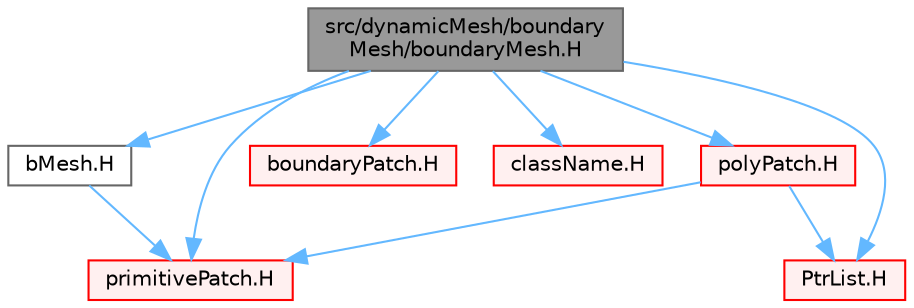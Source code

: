 digraph "src/dynamicMesh/boundaryMesh/boundaryMesh.H"
{
 // LATEX_PDF_SIZE
  bgcolor="transparent";
  edge [fontname=Helvetica,fontsize=10,labelfontname=Helvetica,labelfontsize=10];
  node [fontname=Helvetica,fontsize=10,shape=box,height=0.2,width=0.4];
  Node1 [id="Node000001",label="src/dynamicMesh/boundary\lMesh/boundaryMesh.H",height=0.2,width=0.4,color="gray40", fillcolor="grey60", style="filled", fontcolor="black",tooltip=" "];
  Node1 -> Node2 [id="edge1_Node000001_Node000002",color="steelblue1",style="solid",tooltip=" "];
  Node2 [id="Node000002",label="bMesh.H",height=0.2,width=0.4,color="grey40", fillcolor="white", style="filled",URL="$bMesh_8H.html",tooltip=" "];
  Node2 -> Node3 [id="edge2_Node000002_Node000003",color="steelblue1",style="solid",tooltip=" "];
  Node3 [id="Node000003",label="primitivePatch.H",height=0.2,width=0.4,color="red", fillcolor="#FFF0F0", style="filled",URL="$primitivePatch_8H.html",tooltip=" "];
  Node1 -> Node218 [id="edge3_Node000001_Node000218",color="steelblue1",style="solid",tooltip=" "];
  Node218 [id="Node000218",label="boundaryPatch.H",height=0.2,width=0.4,color="red", fillcolor="#FFF0F0", style="filled",URL="$boundaryPatch_8H.html",tooltip=" "];
  Node1 -> Node113 [id="edge4_Node000001_Node000113",color="steelblue1",style="solid",tooltip=" "];
  Node113 [id="Node000113",label="className.H",height=0.2,width=0.4,color="red", fillcolor="#FFF0F0", style="filled",URL="$className_8H.html",tooltip="Macro definitions for declaring ClassName(), NamespaceName(), etc."];
  Node1 -> Node220 [id="edge5_Node000001_Node000220",color="steelblue1",style="solid",tooltip=" "];
  Node220 [id="Node000220",label="polyPatch.H",height=0.2,width=0.4,color="red", fillcolor="#FFF0F0", style="filled",URL="$polyPatch_8H.html",tooltip=" "];
  Node220 -> Node3 [id="edge6_Node000220_Node000003",color="steelblue1",style="solid",tooltip=" "];
  Node220 -> Node223 [id="edge7_Node000220_Node000223",color="steelblue1",style="solid",tooltip=" "];
  Node223 [id="Node000223",label="PtrList.H",height=0.2,width=0.4,color="red", fillcolor="#FFF0F0", style="filled",URL="$PtrList_8H.html",tooltip=" "];
  Node1 -> Node3 [id="edge8_Node000001_Node000003",color="steelblue1",style="solid",tooltip=" "];
  Node1 -> Node223 [id="edge9_Node000001_Node000223",color="steelblue1",style="solid",tooltip=" "];
}

